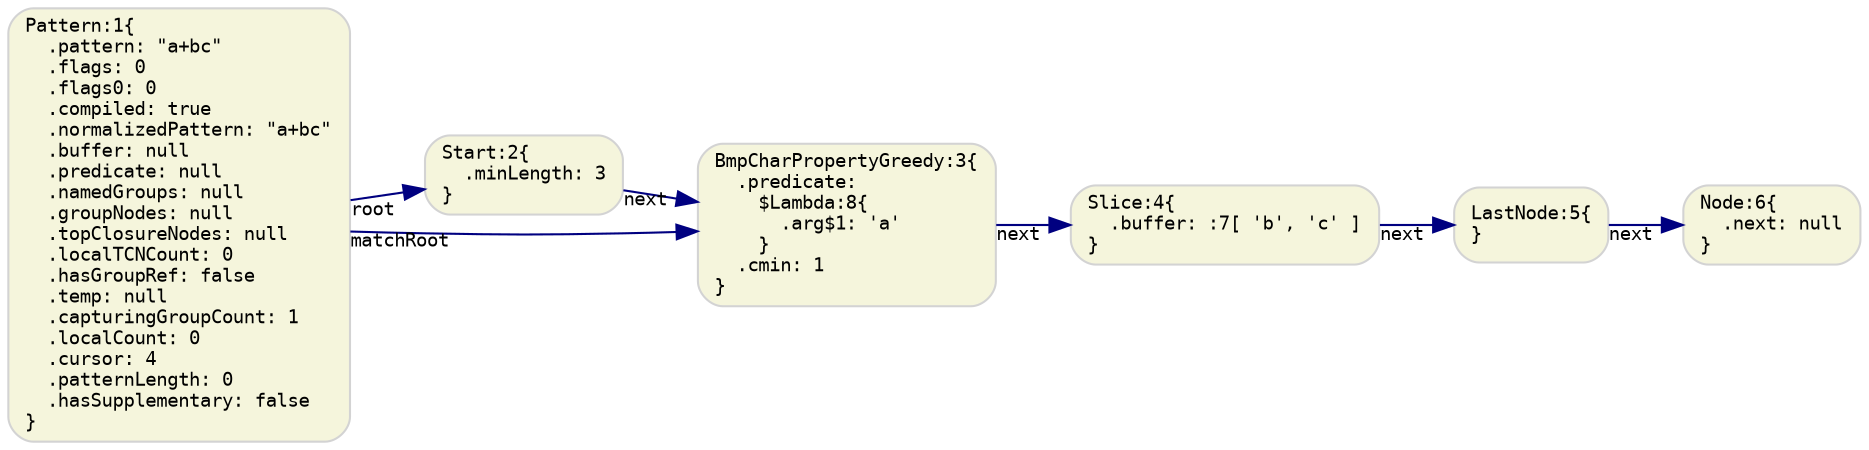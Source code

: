 digraph G {
  rankdir=LR;
  graph [fontname="Monospace", fontsize="11"]

  // default nodes
  node [fontname="Monospace", fontsize="9", shape="box", style="rounded,filled", color="LightGray", fillcolor="Beige"]
  1[ label="Pattern:1\{\l  .pattern: \"a+bc\"\l  .flags: 0\l  .flags0: 0\l  .compiled: true\l  .normalizedPattern: \"a+bc\"\l  .buffer: null\l  .predicate: null\l  .namedGroups: null\l  .groupNodes: null\l  .topClosureNodes: null\l  .localTCNCount: 0\l  .hasGroupRef: false\l  .temp: null\l  .capturingGroupCount: 1\l  .localCount: 0\l  .cursor: 4\l  .patternLength: 0\l  .hasSupplementary: false\l\}\l" ]
  2[ label="Start:2\{\l  .minLength: 3\l\}\l" ]
  3[ label="BmpCharPropertyGreedy:3\{\l  .predicate:\l    $Lambda:8\{\l      .arg$1: 'a'\l    \}\l  .cmin: 1\l\}\l" ]
  4[ label="Slice:4\{\l  .buffer: :7[ 'b', 'c' ]\l\}\l" ]
  5[ label="LastNode:5\{\l\}\l" ]
  6[ label="Node:6\{\l  .next: null\l\}\l" ]

  // default edges
  edge [fontname="Monospace", fontsize="9", color="Navy"]
  5 -> 6 [ label="",  taillabel="next" ]
  4 -> 5 [ label="",  taillabel="next" ]
  3 -> 4 [ label="",  taillabel="next" ]
  2 -> 3 [ label="",  taillabel="next" ]
  1 -> 2 [ label="",  taillabel="root" ]
  1 -> 3 [ label="",  taillabel="matchRoot" ]
}
